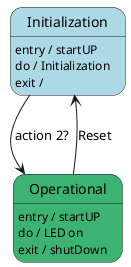 @startuml State 1

state "Initialization" as I #LightBlue
I : entry / startUP
I : do / Initialization
I : exit / 

state "Operational" as O #MediumSeaGreen
O : entry / startUP
O : do / LED on
O : exit / shutDown


O --> I : Reset
I --> O : action 2?


@enduml